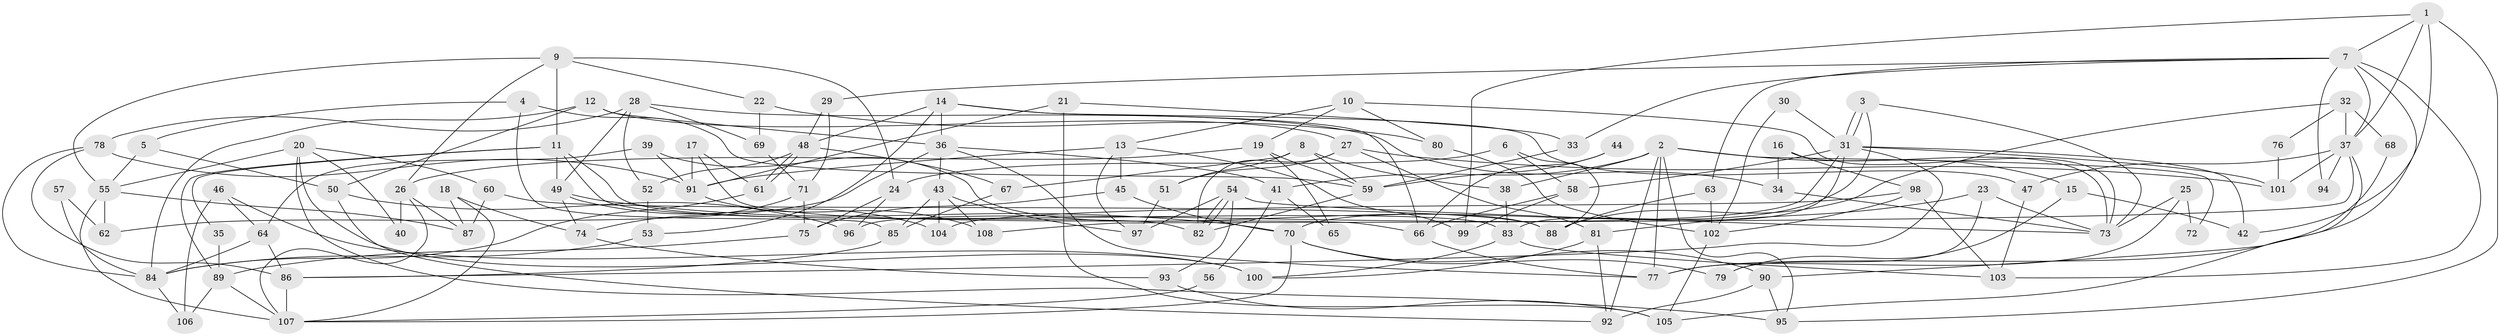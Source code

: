 // Generated by graph-tools (version 1.1) at 2025/26/03/09/25 03:26:19]
// undirected, 108 vertices, 216 edges
graph export_dot {
graph [start="1"]
  node [color=gray90,style=filled];
  1;
  2;
  3;
  4;
  5;
  6;
  7;
  8;
  9;
  10;
  11;
  12;
  13;
  14;
  15;
  16;
  17;
  18;
  19;
  20;
  21;
  22;
  23;
  24;
  25;
  26;
  27;
  28;
  29;
  30;
  31;
  32;
  33;
  34;
  35;
  36;
  37;
  38;
  39;
  40;
  41;
  42;
  43;
  44;
  45;
  46;
  47;
  48;
  49;
  50;
  51;
  52;
  53;
  54;
  55;
  56;
  57;
  58;
  59;
  60;
  61;
  62;
  63;
  64;
  65;
  66;
  67;
  68;
  69;
  70;
  71;
  72;
  73;
  74;
  75;
  76;
  77;
  78;
  79;
  80;
  81;
  82;
  83;
  84;
  85;
  86;
  87;
  88;
  89;
  90;
  91;
  92;
  93;
  94;
  95;
  96;
  97;
  98;
  99;
  100;
  101;
  102;
  103;
  104;
  105;
  106;
  107;
  108;
  1 -- 99;
  1 -- 37;
  1 -- 7;
  1 -- 42;
  1 -- 95;
  2 -- 95;
  2 -- 77;
  2 -- 15;
  2 -- 38;
  2 -- 41;
  2 -- 72;
  2 -- 92;
  3 -- 31;
  3 -- 31;
  3 -- 70;
  3 -- 73;
  4 -- 59;
  4 -- 85;
  4 -- 5;
  5 -- 55;
  5 -- 50;
  6 -- 58;
  6 -- 88;
  6 -- 24;
  7 -- 37;
  7 -- 29;
  7 -- 33;
  7 -- 63;
  7 -- 77;
  7 -- 94;
  7 -- 103;
  8 -- 38;
  8 -- 59;
  8 -- 51;
  8 -- 67;
  9 -- 24;
  9 -- 11;
  9 -- 22;
  9 -- 26;
  9 -- 55;
  10 -- 13;
  10 -- 73;
  10 -- 19;
  10 -- 80;
  11 -- 82;
  11 -- 83;
  11 -- 35;
  11 -- 49;
  11 -- 89;
  12 -- 50;
  12 -- 27;
  12 -- 36;
  12 -- 84;
  13 -- 91;
  13 -- 97;
  13 -- 45;
  13 -- 99;
  14 -- 36;
  14 -- 47;
  14 -- 48;
  14 -- 53;
  14 -- 66;
  15 -- 42;
  15 -- 79;
  16 -- 34;
  16 -- 73;
  16 -- 98;
  17 -- 66;
  17 -- 61;
  17 -- 91;
  18 -- 107;
  18 -- 87;
  18 -- 74;
  19 -- 59;
  19 -- 26;
  19 -- 65;
  20 -- 55;
  20 -- 95;
  20 -- 40;
  20 -- 60;
  20 -- 100;
  21 -- 105;
  21 -- 91;
  21 -- 33;
  22 -- 69;
  22 -- 80;
  23 -- 81;
  23 -- 79;
  23 -- 73;
  24 -- 75;
  24 -- 96;
  25 -- 77;
  25 -- 73;
  25 -- 72;
  26 -- 40;
  26 -- 87;
  26 -- 107;
  27 -- 51;
  27 -- 101;
  27 -- 81;
  27 -- 82;
  28 -- 49;
  28 -- 78;
  28 -- 34;
  28 -- 52;
  28 -- 69;
  29 -- 48;
  29 -- 71;
  30 -- 102;
  30 -- 31;
  31 -- 86;
  31 -- 42;
  31 -- 58;
  31 -- 83;
  31 -- 96;
  31 -- 101;
  32 -- 37;
  32 -- 88;
  32 -- 68;
  32 -- 76;
  33 -- 59;
  34 -- 73;
  35 -- 89;
  36 -- 43;
  36 -- 41;
  36 -- 62;
  36 -- 77;
  37 -- 105;
  37 -- 108;
  37 -- 47;
  37 -- 94;
  37 -- 101;
  38 -- 83;
  39 -- 64;
  39 -- 88;
  39 -- 91;
  41 -- 56;
  41 -- 65;
  43 -- 85;
  43 -- 104;
  43 -- 97;
  43 -- 108;
  44 -- 59;
  44 -- 66;
  45 -- 70;
  45 -- 75;
  46 -- 106;
  46 -- 100;
  46 -- 64;
  47 -- 103;
  48 -- 61;
  48 -- 61;
  48 -- 52;
  48 -- 67;
  49 -- 74;
  49 -- 70;
  49 -- 104;
  50 -- 96;
  50 -- 92;
  51 -- 97;
  52 -- 53;
  53 -- 84;
  54 -- 82;
  54 -- 82;
  54 -- 73;
  54 -- 93;
  54 -- 97;
  55 -- 107;
  55 -- 62;
  55 -- 87;
  56 -- 107;
  57 -- 84;
  57 -- 62;
  58 -- 66;
  58 -- 99;
  59 -- 82;
  60 -- 87;
  60 -- 88;
  61 -- 84;
  63 -- 102;
  63 -- 88;
  64 -- 84;
  64 -- 86;
  66 -- 77;
  67 -- 85;
  68 -- 90;
  69 -- 71;
  70 -- 107;
  70 -- 79;
  70 -- 90;
  71 -- 75;
  71 -- 74;
  74 -- 93;
  75 -- 89;
  76 -- 101;
  78 -- 84;
  78 -- 91;
  78 -- 86;
  80 -- 102;
  81 -- 92;
  81 -- 100;
  83 -- 100;
  83 -- 103;
  84 -- 106;
  85 -- 86;
  86 -- 107;
  89 -- 107;
  89 -- 106;
  90 -- 92;
  90 -- 95;
  91 -- 108;
  93 -- 105;
  98 -- 103;
  98 -- 102;
  98 -- 104;
  102 -- 105;
}
